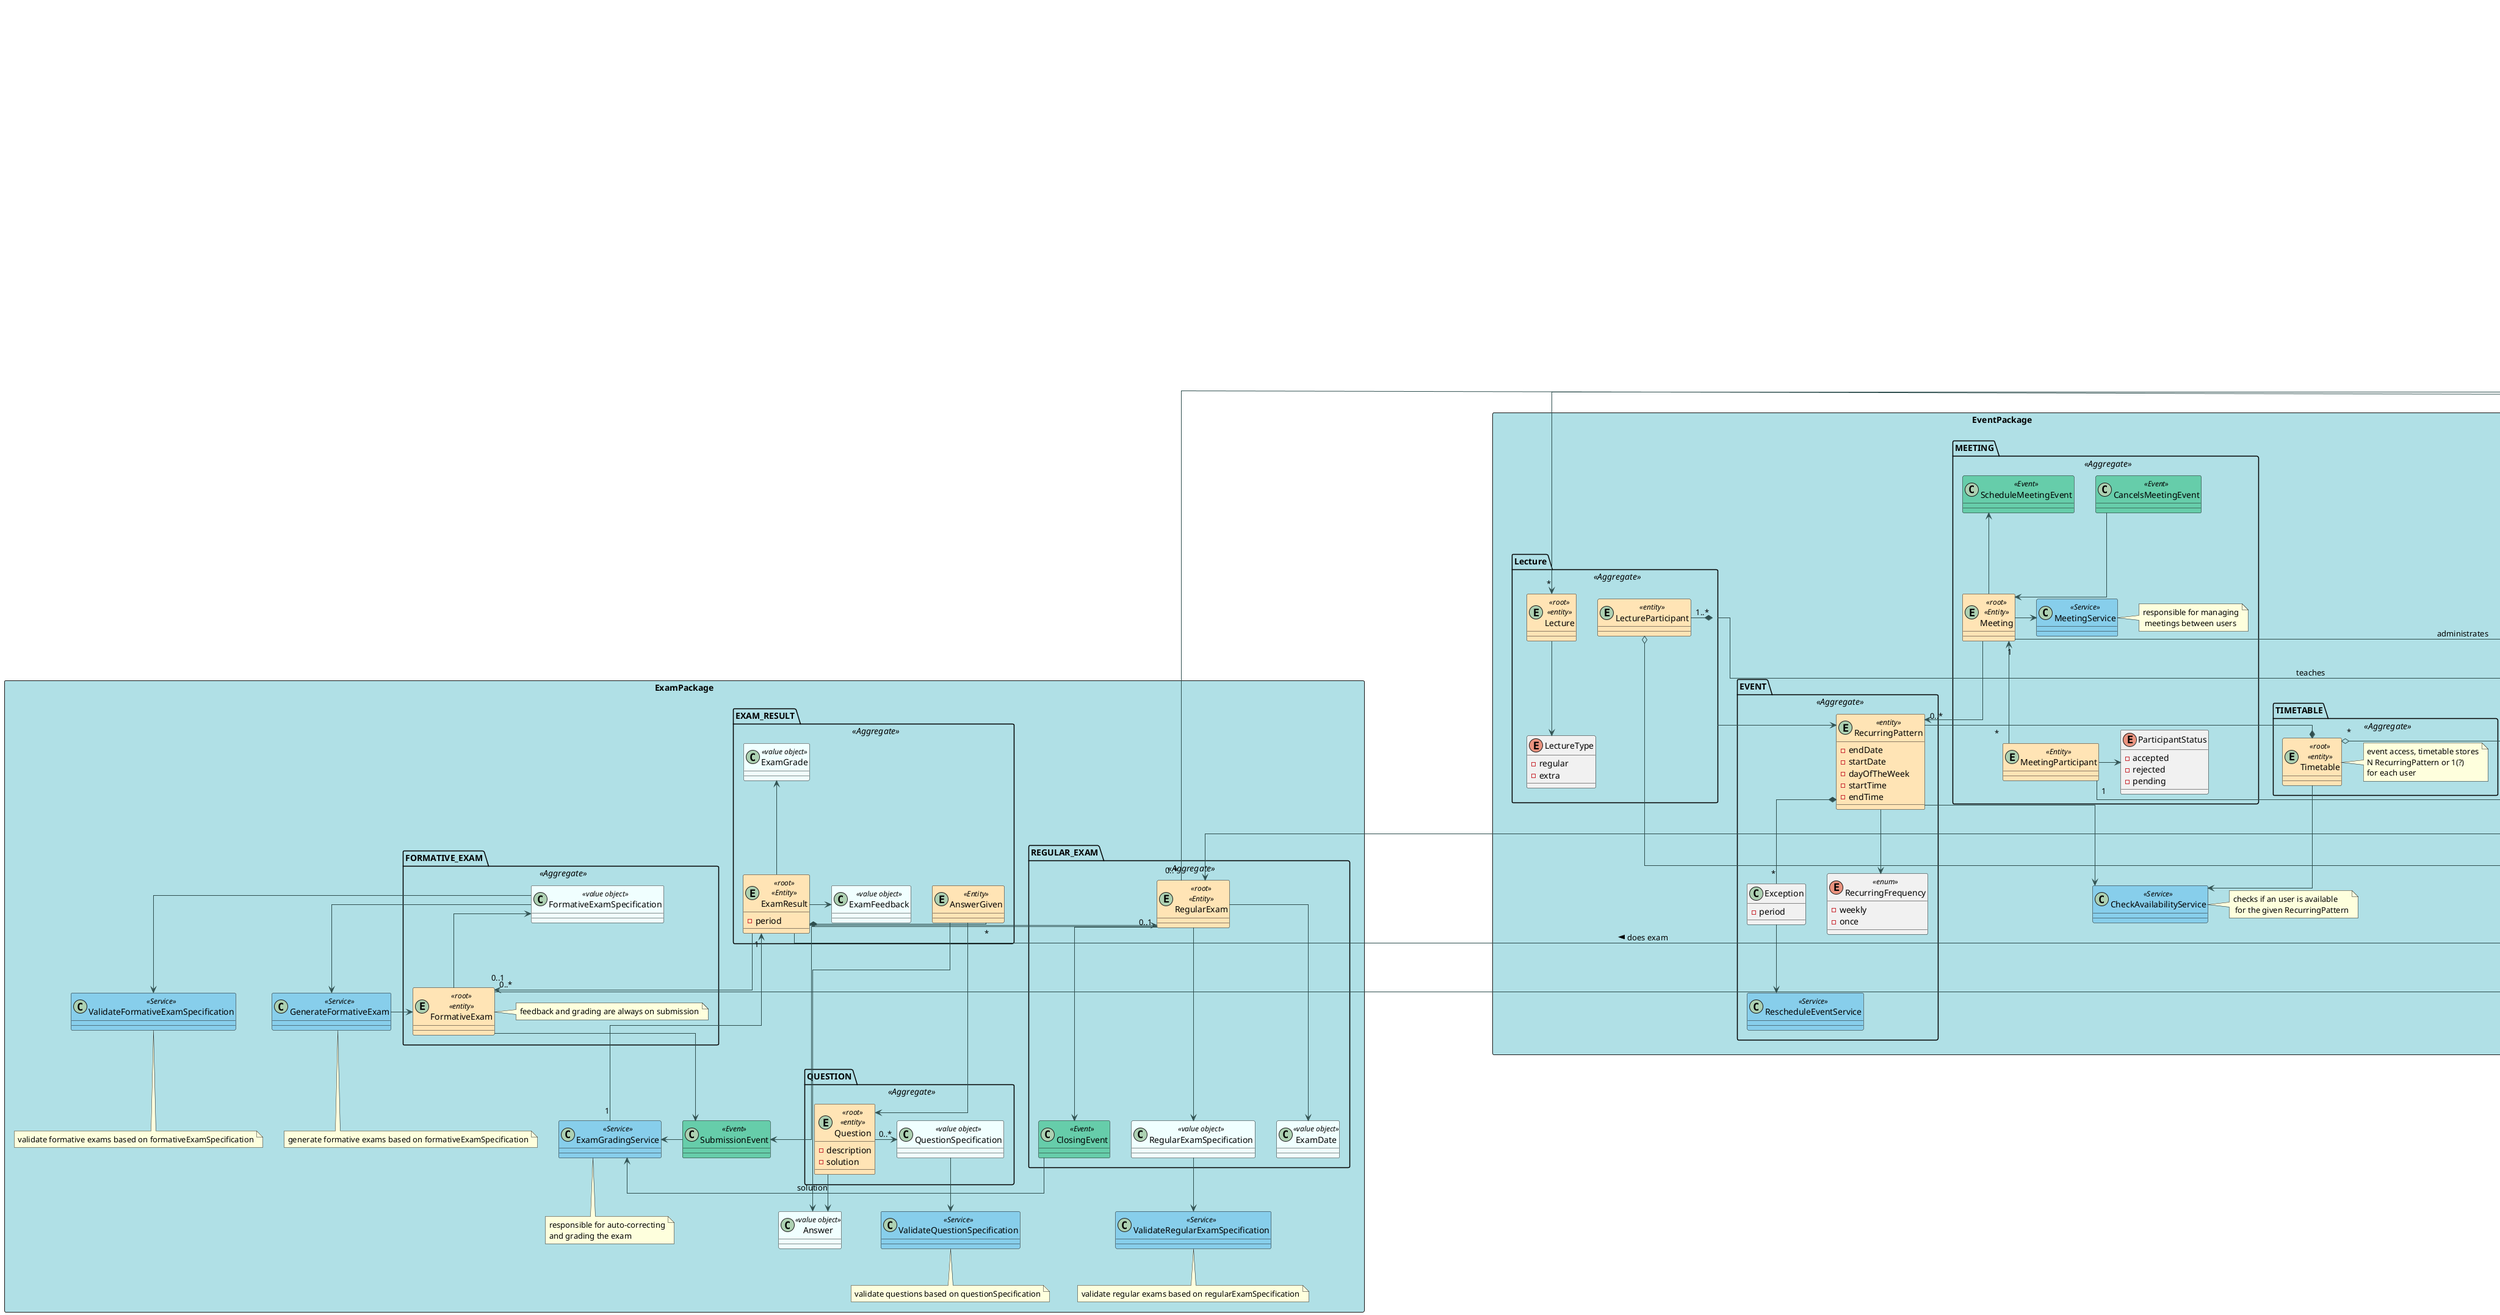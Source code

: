 @startuml

skinparam linetype ortho
skinparam Shadowing False

skinparam class {
    BackgroundColor<<Entity>> Moccasin
    BackgroundColor<<value object>> Azure
    BackgroundColor<<Event>> MediumAquaMarine
    BackgroundColor<<Service>> SkyBlue
    ArrowColor DarkSlateGrey
}

skinparam package {
    BackgroundColor PowderBlue
    packageLayout grid
    packageColumn 2
}


package UserPackage <<Rectangle>>{

    package SYSTEMUSER <<Aggregate>> {
        Class SystemUser <<root>><<Entity>>
        class Password <<value object>>
        class Email <<value object>>
        
        SystemUser -> Password
        SystemUser -> Email
    }


    package TEACHER <<Aggregate>> {
        entity Teacher <<root>> <<Entity>>{
            - FullName
            - ShortName
            - DateOfBirth
            - TaxPayerNumber
        }
        class Acronym <<value object>>

        Teacher  ->  Acronym
    }

    package MANAGER <<Aggregate>> {
        entity Manager <<root>> <<Entity>>{
            - FullName
            - ShortName
            - DateOfBirth
            - TaxPayerNumber


        }
        class ManagerId <<value object>>

        Manager  ->  ManagerId
    }


    package STUDENT <<Aggregate>> {
        entity Student <<root>> <<Entity>>{
            - FullName
            - ShortName
            - DateOfBirth
            - TaxPayerNumber
        }
        class MecanographicNumber <<value object>>

        Student  ->  MecanographicNumber
    }

    SystemUser -down-> "0..1" Manager    
    SystemUser -down-> "0..1" Teacher
    SystemUser -down-> "0..1" Student
}

package CoursePackage <<Rectangle>> {
    package COURSE <<Aggregate>> {
        entity Course <<root>> <<Entity>>

        class CourseCode <<value object>>

        class CourseName <<value object>>

        class CourseDescription <<value object>>

        class CourseDuration <<value object>>{
            - startDate
            - endDate
        }

        enum CourseState <<enum>>{
            - closed
            - open
            - enroll
            - inProgress
            - created
        }

        class CourseCapacity <<value object>> {
            -minStudents
            -maxStudents
        }

        abstract CourseEvent <<Event>>

        class CourseClosedEvent <<Event>>
        class CourseOpenEvent <<Event>>
        class CourseEnrollOpenEvent <<Event>>
        class CourseEnrollClosedEvent <<Event>>
        class CourseCreatedEvent <<Event>>

        Course  -down-> CourseCode
        Course  -up-> CourseName
        Course  -up->  CourseState
        Course  -down->  CourseDescription
        Course  -down-> CourseCapacity
        Course -up-> CourseEvent

        Course -> CourseDuration

        CourseEvent <|-up-- CourseClosedEvent
        CourseEvent <|-left-- CourseOpenEvent
        CourseEvent <|-up-- CourseEnrollOpenEvent
        CourseEvent <|-up-- CourseEnrollClosedEvent
        CourseEvent <|-up-- CourseCreatedEvent

    }

    package STAFF <<Aggregate>>{
        entity StaffMember <<Entity>>
    }
    Course <-down-- StaffMember

    package COURSE_ACCESS <<Aggregate>>{
        entity Enrollment <<root>> <<Entity>>
    }
    Student <-- Enrollment : enrolls

    package COURSE_ENROLLMENT_REQUEST <<Aggregate>>{

        entity EnrollmentRequest <<root>> <<Entity>>
        entity DeniedReason <<value object>>

        enum RequestState <<enum>>{
            - approved
            - denied
            - pending
        }

        EnrollmentRequest "1" -> "0..1"DeniedReason
        EnrollmentRequest -> RequestState
        EnrollmentRequest  o-- "*" Student
        EnrollmentRequest --> Course        
    }

    Teacher "*" <-up-- "1" StaffMember
    Teacher "1" <-up-- "0..*" Course : teacher in charge

    class CourseManagementService <<Service>>
    Course -> CourseManagementService
    note top: responsible for enrolling students in a course,\n either by bulk import or by individual request

    Course *- "0..*" Enrollment 
}

package ExamPackage <<Rectangle>> {

    class ValidateFormativeExamSpecification <<Service>>
    note bottom of ValidateFormativeExamSpecification: validate formative exams based on formativeExamSpecification

    class ValidateRegularExamSpecification <<Service>>
    note bottom of ValidateRegularExamSpecification: validate regular exams based on regularExamSpecification

    class ValidateQuestionSpecification <<Service>>
    note bottom of ValidateQuestionSpecification: validate questions based on questionSpecification

    package REGULAR_EXAM <<Aggregate>> {

        entity RegularExam <<root>> <<Entity>>
     
        class ClosingEvent <<Event>>

        class RegularExamSpecification <<value object>>

        class ExamDate <<value object>>

    }

'code duplied??? 
'both types of exams need to have the exameSection-> 
'this exam section should store the questions for that exame(??)
    

    package FORMATIVE_EXAM <<Aggregate>> {
        entity FormativeExam <<root>> <<entity>>
        note right: feedback and grading are always on submission

        class FormativeExamSpecification <<value object>>

    }

    package QUESTION <<Aggregate>> {
        entity Question <<root>> <<entity>> {
            -description
            -solution
        }

        class QuestionSpecification <<value object>>

        /'enum QuestionType <<enum>> {
            - matching
            - multipleChoices
            - shortAnswer
            - numerical
            - selectMissingWord
            - true/False
        }'/
    }

    package EXAM_RESULT <<Aggregate>> {
        entity ExamResult <<root>> <<Entity>>{
            - period
        }
        class ExamGrade <<value object>>
        class ExamFeedback <<value object>>
        
        entity AnswerGiven <<Entity>>{
        }

    }

    class Answer <<value object>>{
    }

    class GenerateFormativeExam <<Service>>
    note bottom of GenerateFormativeExam: generate formative exams based on formativeExamSpecification
    FormativeExamSpecification --> GenerateFormativeExam
    GenerateFormativeExam --> FormativeExam

    class SubmissionEvent <<Event>>
    class ExamGradingService <<Service>>

    RegularExam ---> ExamDate
    RegularExam -down--> RegularExamSpecification


    Question  --> Answer : solution
    'Question  -up-> QuestionType
    Question -> "0..*" QuestionSpecification

    ClosingEvent <-up-- RegularExam
    SubmissionEvent -> ExamGradingService
    RegularExam --> SubmissionEvent
    FormativeExam --> SubmissionEvent

    ExamGradingService "1" -up-> "1" ExamResult

    ExamResult -up-> ExamGrade
    ExamResult -> ExamFeedback
    ExamResult  -right-> Student :does exam <
    ExamResult -> "0..1" RegularExam
    ExamResult --> "0..1" FormativeExam

    ExamResult *- "*" AnswerGiven
    AnswerGiven --->  Question
    AnswerGiven --> Answer

    Course *-- "0..*" RegularExam
    Course *-- "0..*" FormativeExam

    ClosingEvent -> ExamGradingService
    note bottom: responsible for auto-correcting\nand grading the exam

    Teacher -->  RegularExam

    FormativeExamSpecification <-- FormativeExam
    FormativeExamSpecification --> ValidateFormativeExamSpecification

    RegularExamSpecification --> ValidateRegularExamSpecification

    QuestionSpecification --> ValidateQuestionSpecification
}

package BoardPackage <<Rectangle>> {
    package BOARD <<Aggregate>> {

        entity Board <<root>> <<Entity>>{
            - MaxCollumns
            - MaxRows
        }
        class BoardTitle <<value object>>

        enum BoardStatus <<enum>>{
            - created
            - shared
            - archived
        }

        entity BoardRow <<Entity>>{
            - rowId
            - rowTitle          
        }
                
        entity BoardCollumn  <<Entity>>{
            - collumnId
            - collumnTitle
        }
        
        entity Cell <<Entity>>{
        }
        class Header<<value object>>
        
        entity BoardHistory <<Entity>>
        note left : stores every post-it that \nis created/modified

        class TimeStamp <<value object>>

        entity PostIt <<Entity>> {
            - postItId
        }
        note right: Image or text

        enum TypeOfContent <<enum>>{
            - text
            - image
        }

        
        enum Permissions <<enum>>{
            - read
            - write
        }

        class ShareBoardEvent <<Event>>

        class CommitPostItEvent <<Event>>
        note bottom : event triggered when\npost-it is created or modified

        class ShareBoardService <<Service>>
        Board --> ShareBoardService
        note right :responsible for sharing boards

        class PostItService <<Service>>
        BoardHistory ---> PostItService
        note bottom : responsible for create or modify PostIt\n(save previous post in BoardHistory)

        class CreateBoardService <<Service>>
        Board  -up-> CreateBoardService
        note bottom : responsible manage the cells in the board



    }
    
    package BOARDPARTICIPANT <<Aggregate>> {
        entity  BoardParticipant <<Entity>>
    } 

    Board *-up- "*" BoardRow
    Board *-up- "*" BoardCollumn
    Board --> BoardStatus
    Board --> BoardTitle
    Board --> "*" BoardHistory
    Board *--> "1..*" Cell
    Board <-- SystemUser : admin

    Cell "1" o-- "0..1" PostIt     
    Cell -left> Header
    Cell -> BoardCollumn
    Cell -> BoardRow

    ShareBoardEvent <- Board
    ShareBoardEvent --> ShareBoardService

    BoardParticipant --> Board
    BoardParticipant --> "*"  SystemUser
    BoardParticipant -->  Permissions

    PostIt --> BoardParticipant : owns <
    PostIt --> TypeOfContent

    CommitPostItEvent <- PostIt
    CommitPostItEvent ---> PostItService

    BoardHistory -> TimeStamp
    BoardHistory --> PostIt
    BoardHistory --> BoardParticipant : commits post-it <

}

package EventPackage <<Rectangle>> {

  

    package TIMETABLE <<Aggregate>> {

        entity Timetable <<root>> <<entity>>{
        }
        note right : event access, timetable stores\nN RecurringPattern or 1(?)\nfor each user

        Timetable "*" o- "1" SystemUser 

    }

    package EVENT <<Aggregate>> {

        class Exception{
            -period
        }

        class RescheduleEventService <<Service>>
        Exception --> RescheduleEventService

        entity RecurringPattern <<entity>>{
            -endDate
            -startDate
            -dayOfTheWeek
            -startTime
            -endTime
        }
        class RescheduleEventService <<Service>>

        enum RecurringFrequency <<enum>>{
            - weekly
            - once
        }

        RecurringPattern --> RecurringFrequency
    }

    class CheckAvailabilityService<<Service>>
    note right: checks if an user is available\n for the given RecurringPattern 

    package Lecture <<Aggregate>>{
        entity Lecture <<root>> <<entity>> {
        }
        enum LectureType {
            -regular
            -extra
        }

        entity LectureParticipant <<entity>> {

        }

        Lecture --> LectureType
        Course "1" ----> "*" Lecture
    }


    package MEETING <<Aggregate>> {

        entity Meeting <<root>> <<Entity>>

        class ScheduleMeetingEvent <<Event>>

        class CancelsMeetingEvent <<Event>>

        class MeetingService <<Service>>
        note right: responsible for managing\n meetings between users

        entity MeetingParticipant <<Entity>>

        enum ParticipantStatus {
            - accepted
            - rejected
            - pending
        }

        Meeting -> MeetingService
        Meeting  -up->  ScheduleMeetingEvent
        Meeting <-up- CancelsMeetingEvent

        MeetingParticipant "1" -> "*" SystemUser
        MeetingParticipant  ->  ParticipantStatus
        MeetingParticipant "*" --up> "1" Meeting

    }

    Timetable --> CheckAvailabilityService
    Timetable *- "0..*" RecurringPattern

    RecurringPattern --> CheckAvailabilityService
    RecurringPattern *-- "*" Exception

    Lecture --> Teacher : teaches
    Lecture *- "1..*" LectureParticipant
    LectureParticipant o-- Student


    Meeting  ->  SystemUser : administrates

    Lecture -down-> RecurringPattern
    Meeting -down-> RecurringPattern
}

@enduml
